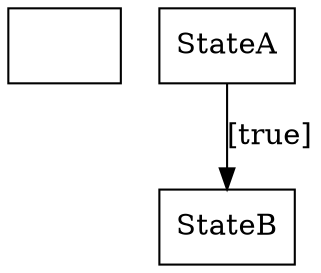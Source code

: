 digraph Chart {
	node [label="\N"];
	graph [bb="0,126,144,0"];
	__init [label="", shape=box, pos="27,18", width="0.75", height="0.5"];
	0 [label=StateA, shape=box, pos="104,18", width="0.88889", height="0.5"];
	1 [label=StateB, shape=box, pos="104,108", width="0.88889", height="0.5"];
	0 -> 1 [id=0, label="[true]", pos="e,104,89.814 104,36.213 104,48.656 104,65.395 104,79.579", lp="124,63"];
}
